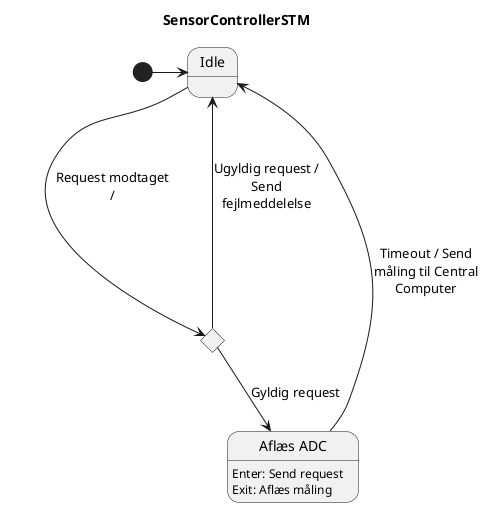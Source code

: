 @startuml SensorControllerSTM
title SensorControllerSTM

skinparam maxMessageSize 120

state Idle 
state EvaluateRequest <<choice>>
state Afvent_ADC as "Aflæs ADC"

[*] -> Idle
Idle -> EvaluateRequest : Request modtaget / 
EvaluateRequest --> Afvent_ADC : Gyldig request
EvaluateRequest ---> Idle : Ugyldig request / Send fejlmeddelelse
Afvent_ADC -> Idle : Timeout / Send måling til Central Computer

Afvent_ADC : Enter: Send request 
Afvent_ADC : Exit: Aflæs måling

@enduml